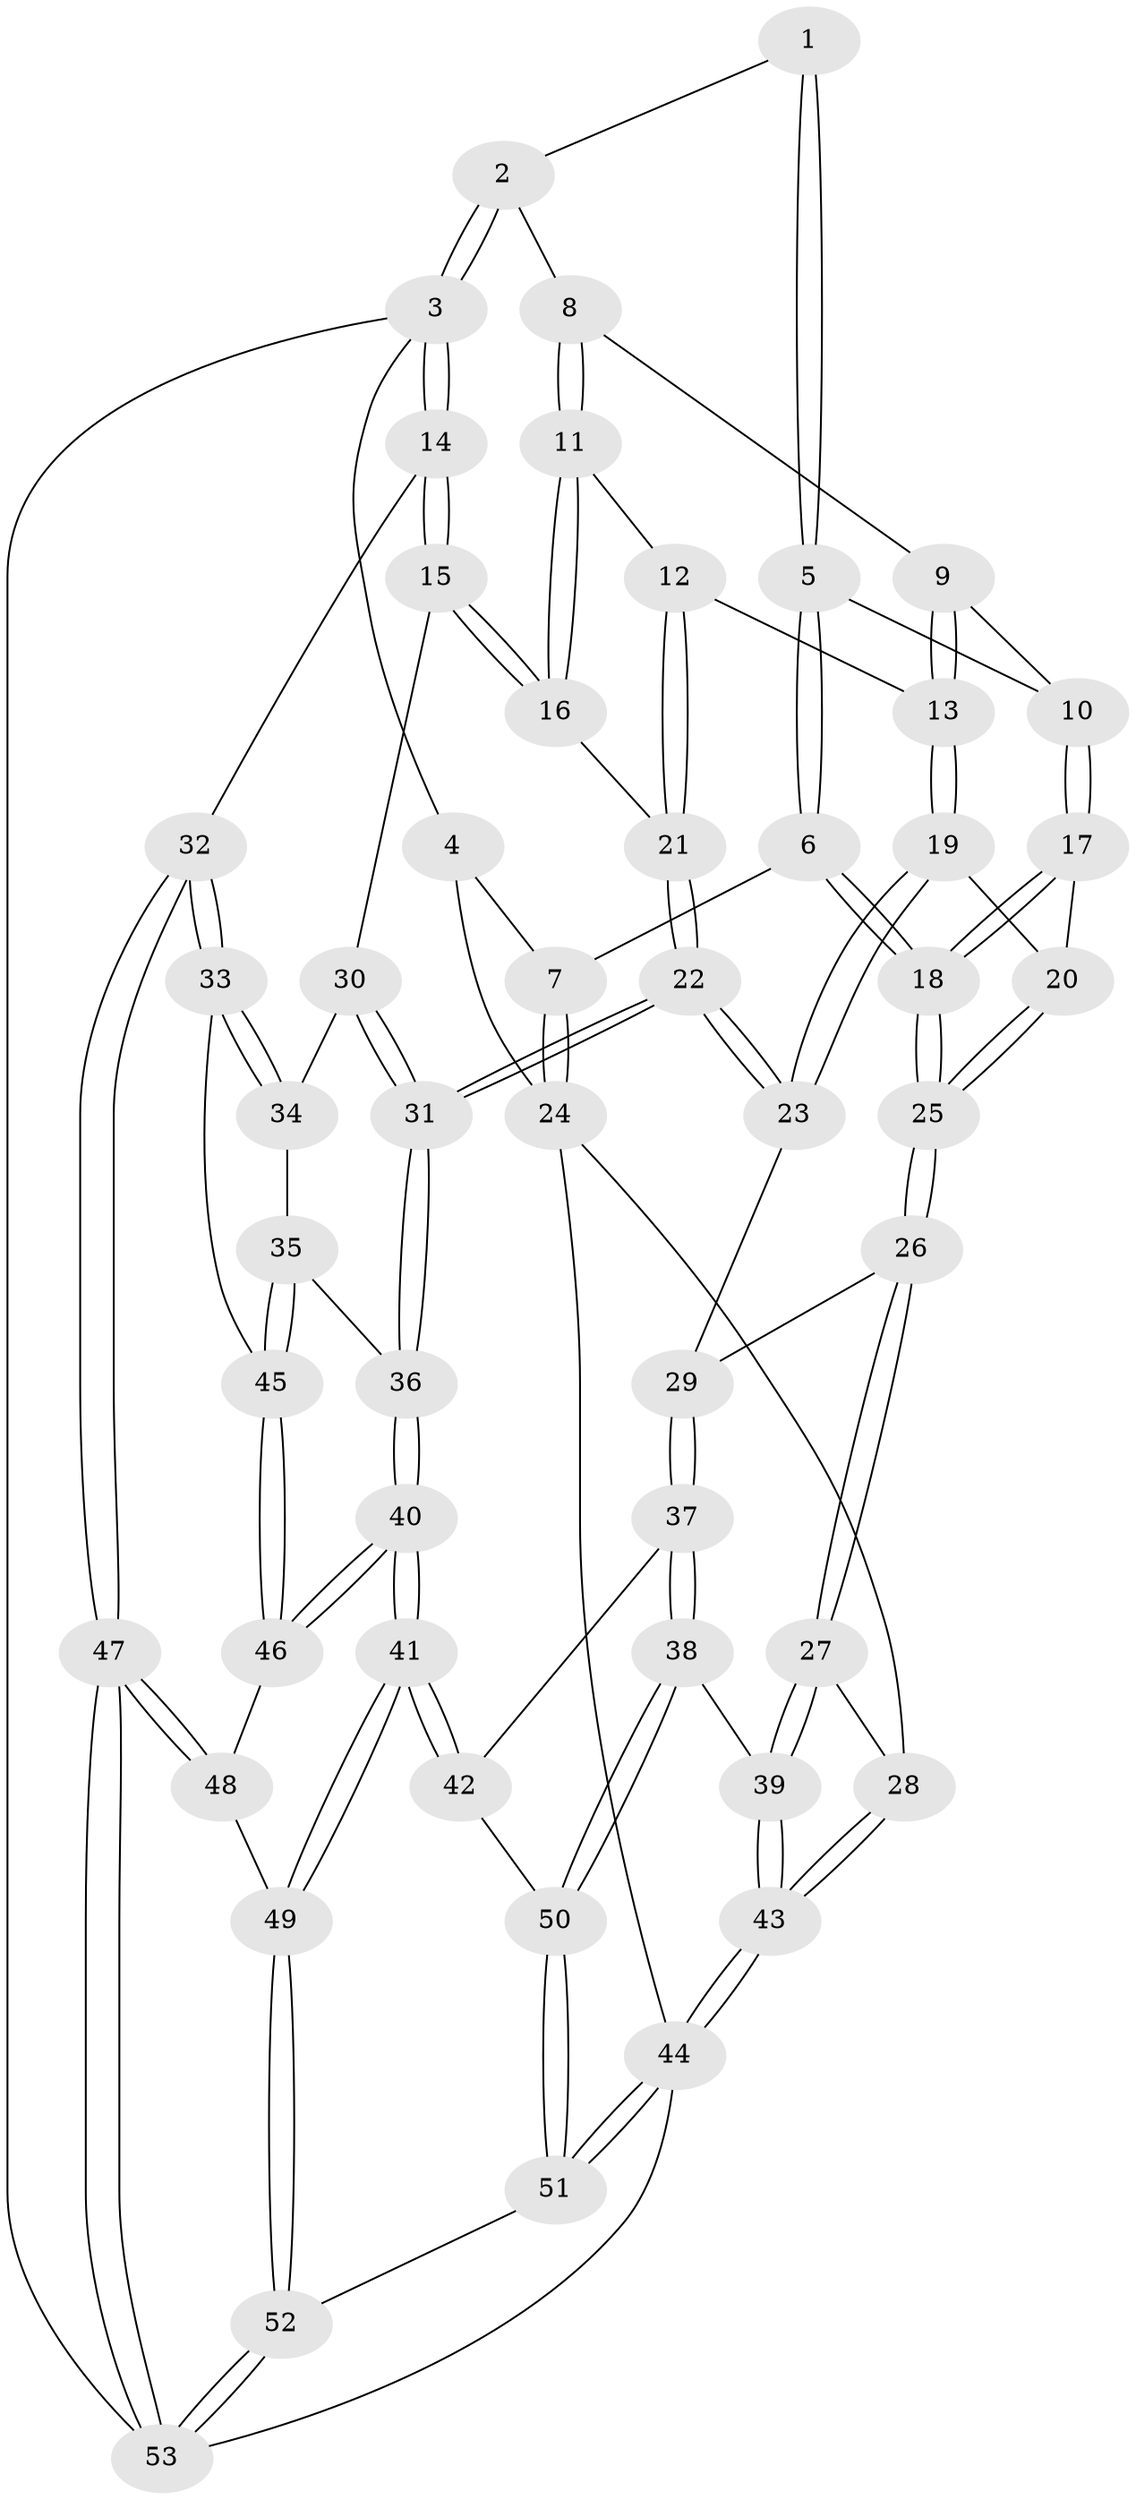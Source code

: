 // coarse degree distribution, {3: 0.26666666666666666, 5: 0.2, 4: 0.4666666666666667, 6: 0.06666666666666667}
// Generated by graph-tools (version 1.1) at 2025/52/02/27/25 19:52:40]
// undirected, 53 vertices, 129 edges
graph export_dot {
graph [start="1"]
  node [color=gray90,style=filled];
  1 [pos="+0.29846576829847493+0"];
  2 [pos="+0.7604044116931589+0"];
  3 [pos="+1+0"];
  4 [pos="+0.2529044649821672+0"];
  5 [pos="+0.3718572262824136+0.04741750918038638"];
  6 [pos="+0.15815485690621+0.231020872923528"];
  7 [pos="+0.09536229821995022+0.20680883725608576"];
  8 [pos="+0.7584713255585992+0"];
  9 [pos="+0.6695795714466933+0.0034485041792747815"];
  10 [pos="+0.45012233757004944+0.12403651081284461"];
  11 [pos="+0.8205797099375368+0.024891336080186847"];
  12 [pos="+0.6383639317812326+0.23483933027067427"];
  13 [pos="+0.629385749750562+0.2317530007722944"];
  14 [pos="+1+0.2881681384178292"];
  15 [pos="+1+0.28248140750479284"];
  16 [pos="+0.9217239818255015+0.215180325152092"];
  17 [pos="+0.475057682538679+0.23860665334435474"];
  18 [pos="+0.18462310449468525+0.2612934438284543"];
  19 [pos="+0.5007595921604353+0.2623181345589071"];
  20 [pos="+0.48263362363935214+0.2497240247800811"];
  21 [pos="+0.6858668614840059+0.2545633584179841"];
  22 [pos="+0.6921822240345762+0.5483875928566948"];
  23 [pos="+0.5643422227975415+0.526703099247562"];
  24 [pos="+0+0.2268853655864564"];
  25 [pos="+0.25558106660554536+0.4579237992715097"];
  26 [pos="+0.2559386863515672+0.4862820328139873"];
  27 [pos="+0.1763434183175671+0.571799926149341"];
  28 [pos="+0+0.5113539473546636"];
  29 [pos="+0.5265082171639793+0.544218159314786"];
  30 [pos="+0.9531339885493978+0.3411191111135563"];
  31 [pos="+0.7397171034218368+0.5684307590476235"];
  32 [pos="+1+0.7581467916945436"];
  33 [pos="+1+0.7251266400042822"];
  34 [pos="+0.9783553026556552+0.5518868980311226"];
  35 [pos="+0.9048079169424662+0.6808707564528547"];
  36 [pos="+0.7693417310423128+0.6366303180746606"];
  37 [pos="+0.4753176830374723+0.6608152321594306"];
  38 [pos="+0.28378675707720247+0.7833878415842592"];
  39 [pos="+0.21491904662361674+0.7563392306230673"];
  40 [pos="+0.6998819039920768+0.8754433450669377"];
  41 [pos="+0.6971613479134975+0.8800247041505541"];
  42 [pos="+0.5382256577991265+0.834355441125658"];
  43 [pos="+0+1"];
  44 [pos="+0+1"];
  45 [pos="+1+0.71873518776135"];
  46 [pos="+0.8903019872600306+0.8713791092182858"];
  47 [pos="+1+1"];
  48 [pos="+0.9239756946238921+0.902117252275555"];
  49 [pos="+0.709575145833206+1"];
  50 [pos="+0.37515537439947944+0.8974555037909268"];
  51 [pos="+0.37750570773605246+1"];
  52 [pos="+0.7096602000756987+1"];
  53 [pos="+1+1"];
  1 -- 2;
  1 -- 5;
  1 -- 5;
  2 -- 3;
  2 -- 3;
  2 -- 8;
  3 -- 4;
  3 -- 14;
  3 -- 14;
  3 -- 53;
  4 -- 7;
  4 -- 24;
  5 -- 6;
  5 -- 6;
  5 -- 10;
  6 -- 7;
  6 -- 18;
  6 -- 18;
  7 -- 24;
  7 -- 24;
  8 -- 9;
  8 -- 11;
  8 -- 11;
  9 -- 10;
  9 -- 13;
  9 -- 13;
  10 -- 17;
  10 -- 17;
  11 -- 12;
  11 -- 16;
  11 -- 16;
  12 -- 13;
  12 -- 21;
  12 -- 21;
  13 -- 19;
  13 -- 19;
  14 -- 15;
  14 -- 15;
  14 -- 32;
  15 -- 16;
  15 -- 16;
  15 -- 30;
  16 -- 21;
  17 -- 18;
  17 -- 18;
  17 -- 20;
  18 -- 25;
  18 -- 25;
  19 -- 20;
  19 -- 23;
  19 -- 23;
  20 -- 25;
  20 -- 25;
  21 -- 22;
  21 -- 22;
  22 -- 23;
  22 -- 23;
  22 -- 31;
  22 -- 31;
  23 -- 29;
  24 -- 28;
  24 -- 44;
  25 -- 26;
  25 -- 26;
  26 -- 27;
  26 -- 27;
  26 -- 29;
  27 -- 28;
  27 -- 39;
  27 -- 39;
  28 -- 43;
  28 -- 43;
  29 -- 37;
  29 -- 37;
  30 -- 31;
  30 -- 31;
  30 -- 34;
  31 -- 36;
  31 -- 36;
  32 -- 33;
  32 -- 33;
  32 -- 47;
  32 -- 47;
  33 -- 34;
  33 -- 34;
  33 -- 45;
  34 -- 35;
  35 -- 36;
  35 -- 45;
  35 -- 45;
  36 -- 40;
  36 -- 40;
  37 -- 38;
  37 -- 38;
  37 -- 42;
  38 -- 39;
  38 -- 50;
  38 -- 50;
  39 -- 43;
  39 -- 43;
  40 -- 41;
  40 -- 41;
  40 -- 46;
  40 -- 46;
  41 -- 42;
  41 -- 42;
  41 -- 49;
  41 -- 49;
  42 -- 50;
  43 -- 44;
  43 -- 44;
  44 -- 51;
  44 -- 51;
  44 -- 53;
  45 -- 46;
  45 -- 46;
  46 -- 48;
  47 -- 48;
  47 -- 48;
  47 -- 53;
  47 -- 53;
  48 -- 49;
  49 -- 52;
  49 -- 52;
  50 -- 51;
  50 -- 51;
  51 -- 52;
  52 -- 53;
  52 -- 53;
}
